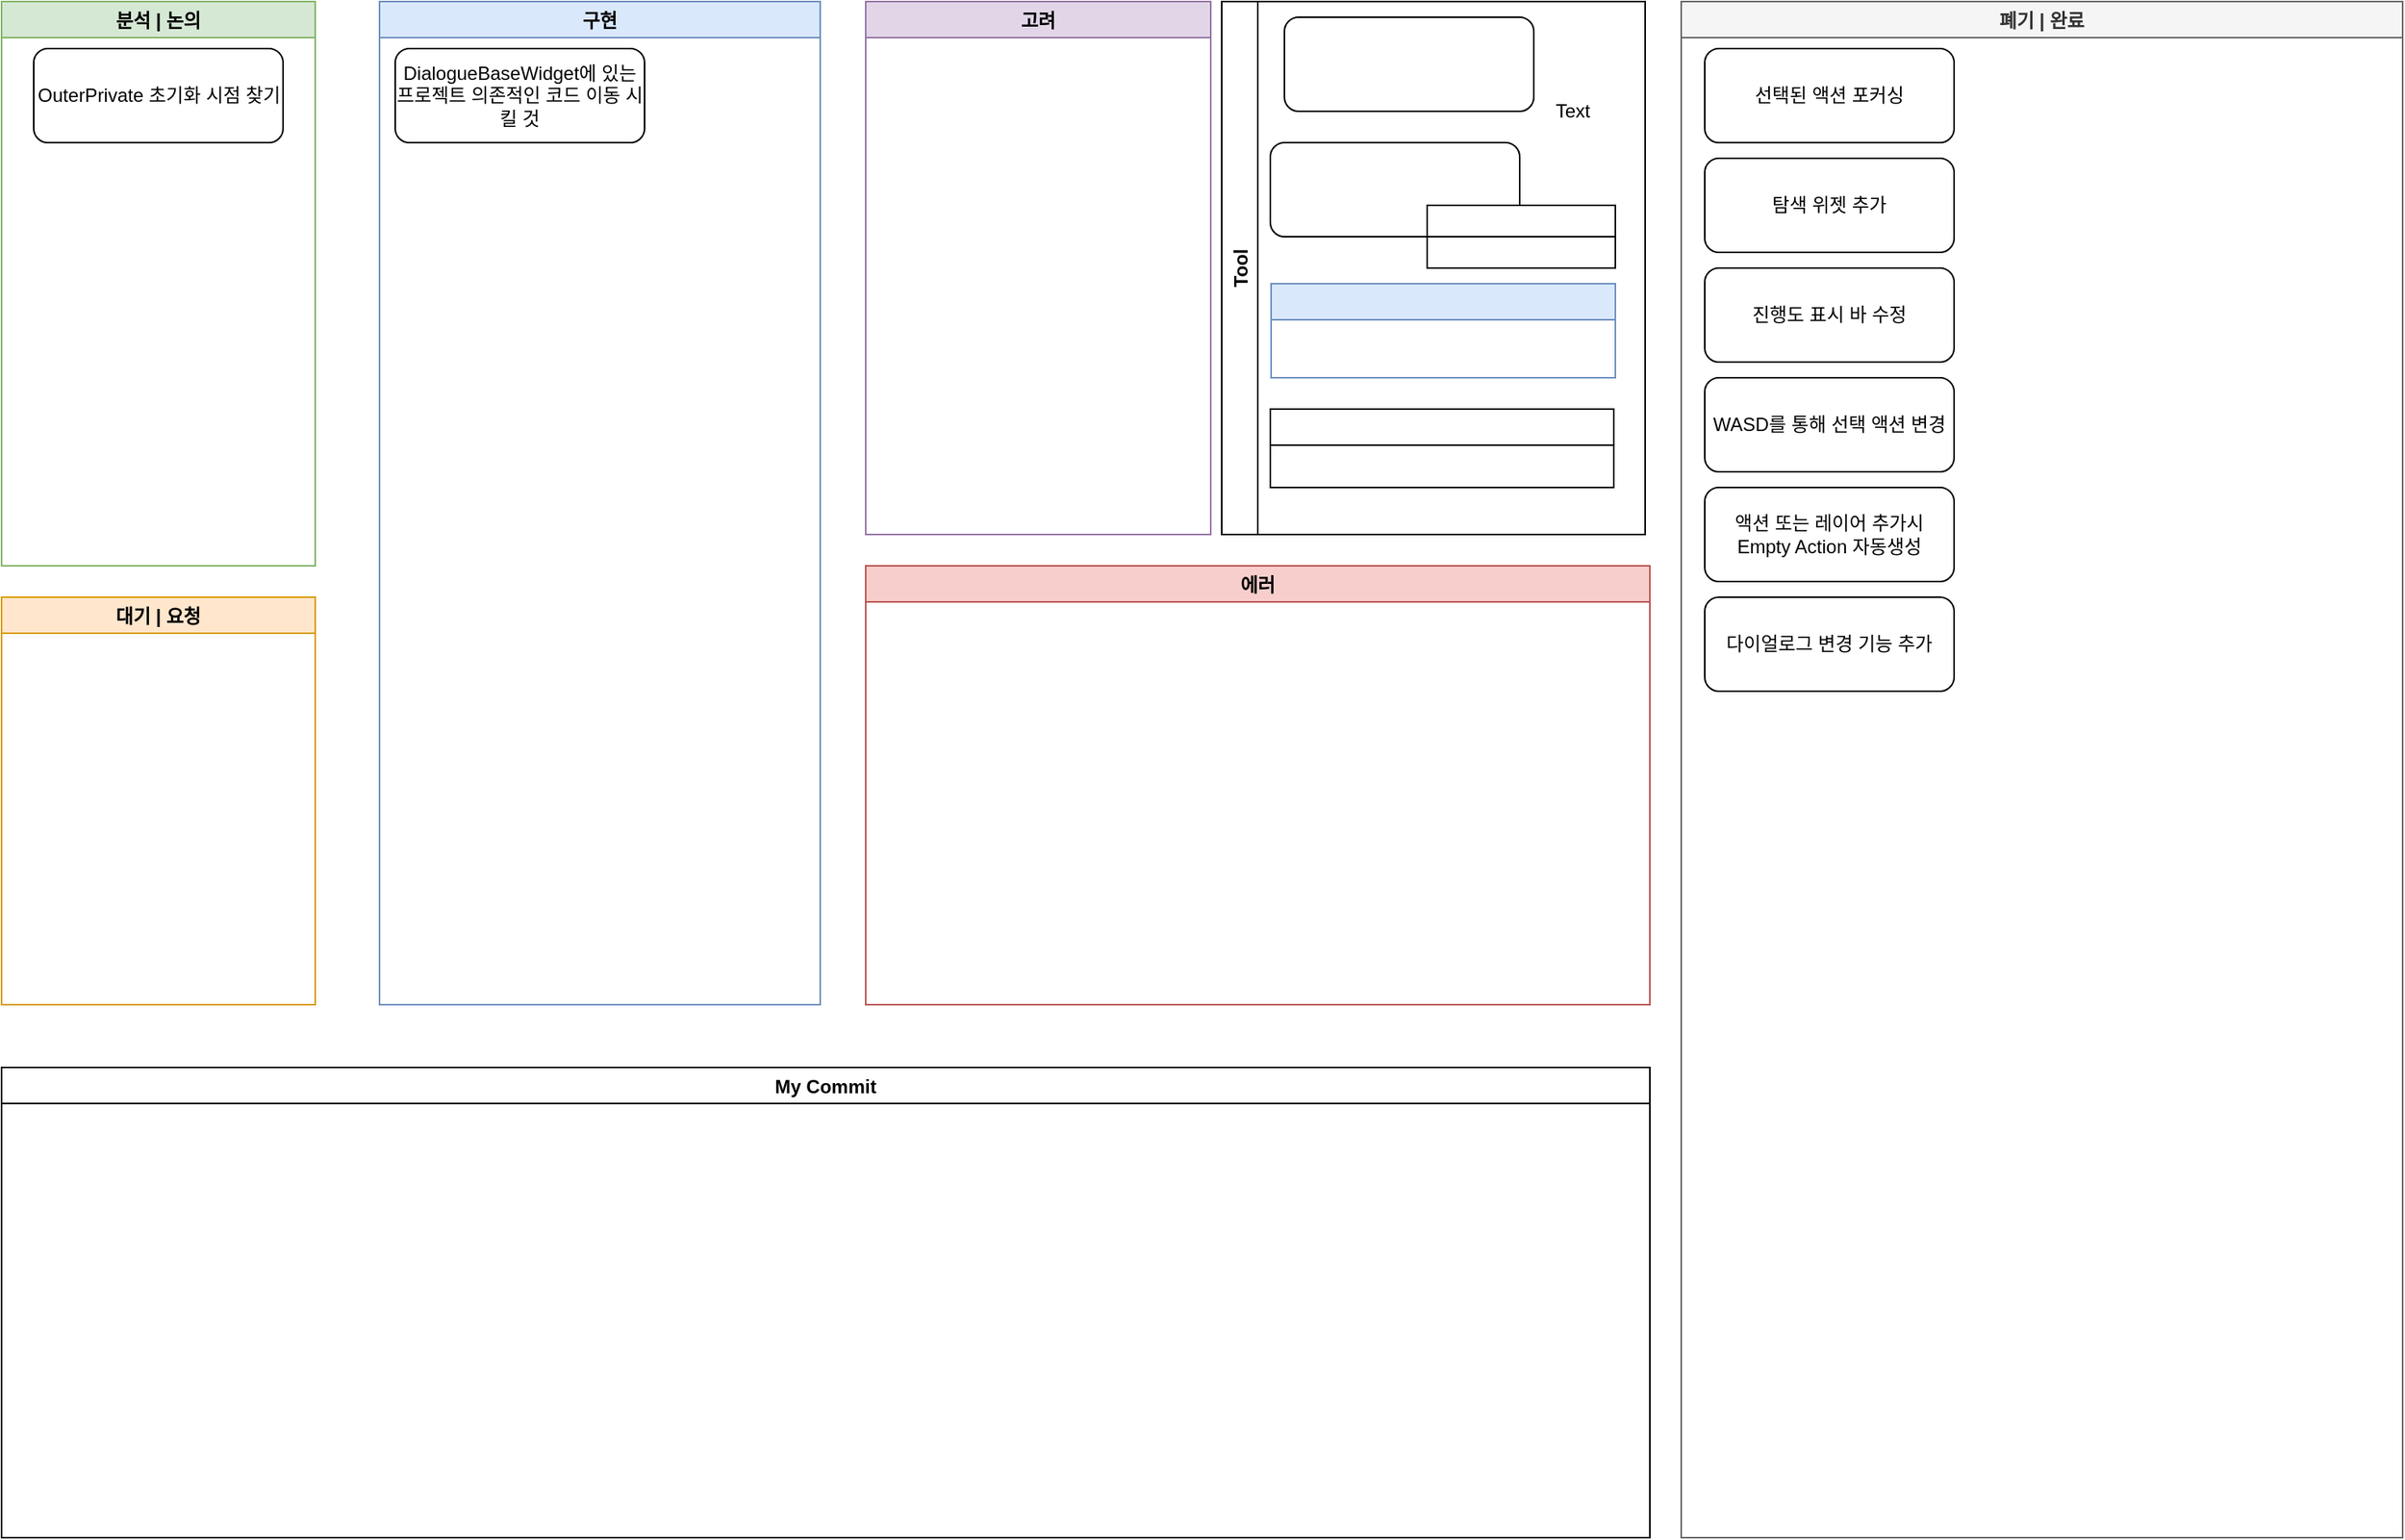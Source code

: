 <mxfile version="15.5.9" type="device"><diagram id="sQ8EXhfYu_Z4RW1TYD9f" name="Page-1"><mxGraphModel dx="1422" dy="762" grid="1" gridSize="10" guides="1" tooltips="1" connect="1" arrows="1" fold="1" page="1" pageScale="1" pageWidth="827" pageHeight="1169" math="0" shadow="0"><root><mxCell id="0"/><mxCell id="1" parent="0"/><mxCell id="wOnGFkAYj0Utu0_wV-MN-16" value="구현" style="swimlane;fillColor=#dae8fc;strokeColor=#6c8ebf;" parent="1" vertex="1"><mxGeometry x="290" y="50" width="281" height="640" as="geometry"/></mxCell><mxCell id="HhCp5bAyaU2a7FvYHvNe-1" value="DialogueBaseWidget에 있는 프로젝트 의존적인 코드 이동 시킬 것" style="rounded=1;whiteSpace=wrap;html=1;" parent="wOnGFkAYj0Utu0_wV-MN-16" vertex="1"><mxGeometry x="10" y="30" width="159" height="60" as="geometry"/></mxCell><mxCell id="wOnGFkAYj0Utu0_wV-MN-17" value="분석 | 논의" style="swimlane;strokeColor=#82b366;fillColor=#D5E8D4;" parent="1" vertex="1"><mxGeometry x="49" y="50" width="200" height="360" as="geometry"/></mxCell><mxCell id="lwPaKuRbPRr6uR4jAGTN-13" value="OuterPrivate 초기화 시점 찾기" style="rounded=1;whiteSpace=wrap;html=1;" parent="wOnGFkAYj0Utu0_wV-MN-17" vertex="1"><mxGeometry x="20.5" y="30" width="159" height="60" as="geometry"/></mxCell><mxCell id="wOnGFkAYj0Utu0_wV-MN-18" value="고려" style="swimlane;fillColor=#e1d5e7;strokeColor=#9673a6;" parent="1" vertex="1"><mxGeometry x="600" y="50" width="220" height="340" as="geometry"/></mxCell><mxCell id="MTrl5ynQiznJmTlUDSWs-4" value="대기 | 요청" style="swimlane;strokeColor=#d79b00;fillColor=#ffe6cc;" parent="1" vertex="1"><mxGeometry x="49" y="430" width="200" height="260" as="geometry"/></mxCell><mxCell id="9A0mLHsorhuxDrabdEOj-9" value="에러" style="swimlane;fillColor=#f8cecc;strokeColor=#b85450;" parent="1" vertex="1"><mxGeometry x="600" y="410" width="500" height="280" as="geometry"/></mxCell><mxCell id="hDPYIisuoytdxOGGVnbc-3" value="폐기 | 완료" style="swimlane;strokeColor=#666666;fillColor=#f5f5f5;fontColor=#333333;" parent="1" vertex="1"><mxGeometry x="1120" y="50" width="460" height="980" as="geometry"/></mxCell><mxCell id="dXj6saH3smWJqcKDuyGU-1" value="선택된 액션 포커싱" style="rounded=1;whiteSpace=wrap;html=1;" parent="hDPYIisuoytdxOGGVnbc-3" vertex="1"><mxGeometry x="15" y="30" width="159" height="60" as="geometry"/></mxCell><mxCell id="0PK8Xxotu-AW9bvvwrs6-1" value="탐색 위젯 추가" style="rounded=1;whiteSpace=wrap;html=1;" parent="hDPYIisuoytdxOGGVnbc-3" vertex="1"><mxGeometry x="15" y="100" width="159" height="60" as="geometry"/></mxCell><mxCell id="lwPaKuRbPRr6uR4jAGTN-5" value="진행도 표시 바 수정" style="rounded=1;whiteSpace=wrap;html=1;" parent="hDPYIisuoytdxOGGVnbc-3" vertex="1"><mxGeometry x="15" y="170" width="159" height="60" as="geometry"/></mxCell><mxCell id="dXj6saH3smWJqcKDuyGU-2" value="WASD를 통해 선택 액션 변경" style="rounded=1;whiteSpace=wrap;html=1;" parent="hDPYIisuoytdxOGGVnbc-3" vertex="1"><mxGeometry x="15" y="240" width="159" height="60" as="geometry"/></mxCell><mxCell id="475E-KhLen9UFLIVENfY-2" value="액션 또는 레이어 추가시 Empty Action 자동생성" style="rounded=1;whiteSpace=wrap;html=1;" vertex="1" parent="hDPYIisuoytdxOGGVnbc-3"><mxGeometry x="15" y="310" width="159" height="60" as="geometry"/></mxCell><mxCell id="475E-KhLen9UFLIVENfY-1" value="다이얼로그 변경 기능 추가" style="rounded=1;whiteSpace=wrap;html=1;" vertex="1" parent="hDPYIisuoytdxOGGVnbc-3"><mxGeometry x="15" y="380" width="159" height="60" as="geometry"/></mxCell><mxCell id="6kkVd8V_ymKgZ0_L0vxy-3" value="My Commit" style="swimlane;" parent="1" vertex="1"><mxGeometry x="49" y="730" width="1051" height="300" as="geometry"><mxRectangle x="49" y="720" width="100" height="23" as="alternateBounds"/></mxGeometry></mxCell><mxCell id="oumLD8d3DvaTa1NXrWpt-27" value="Tool" style="swimlane;horizontal=0;" parent="1" vertex="1"><mxGeometry x="827" y="50" width="270" height="340" as="geometry"/></mxCell><mxCell id="oumLD8d3DvaTa1NXrWpt-25" value="" style="rounded=1;whiteSpace=wrap;html=1;" parent="oumLD8d3DvaTa1NXrWpt-27" vertex="1"><mxGeometry x="40" y="10" width="159" height="60" as="geometry"/></mxCell><mxCell id="oumLD8d3DvaTa1NXrWpt-31" value="" style="group" parent="oumLD8d3DvaTa1NXrWpt-27" vertex="1" connectable="0"><mxGeometry x="31" y="90" width="220" height="80" as="geometry"/></mxCell><mxCell id="oumLD8d3DvaTa1NXrWpt-28" value="" style="rounded=1;whiteSpace=wrap;html=1;" parent="oumLD8d3DvaTa1NXrWpt-31" vertex="1"><mxGeometry width="159" height="60" as="geometry"/></mxCell><mxCell id="oumLD8d3DvaTa1NXrWpt-29" value="" style="rounded=0;whiteSpace=wrap;html=1;" parent="oumLD8d3DvaTa1NXrWpt-31" vertex="1"><mxGeometry x="100" y="60" width="120" height="20" as="geometry"/></mxCell><mxCell id="oumLD8d3DvaTa1NXrWpt-30" value="" style="rounded=0;whiteSpace=wrap;html=1;" parent="oumLD8d3DvaTa1NXrWpt-31" vertex="1"><mxGeometry x="100" y="40" width="120" height="20" as="geometry"/></mxCell><mxCell id="oumLD8d3DvaTa1NXrWpt-32" value="" style="swimlane;fillColor=#dae8fc;strokeColor=#6c8ebf;" parent="oumLD8d3DvaTa1NXrWpt-27" vertex="1"><mxGeometry x="31.5" y="180" width="219.5" height="60" as="geometry"/></mxCell><mxCell id="oumLD8d3DvaTa1NXrWpt-34" value="" style="swimlane;" parent="oumLD8d3DvaTa1NXrWpt-27" vertex="1"><mxGeometry x="31" y="260" width="219" height="50" as="geometry"/></mxCell><mxCell id="Fb32EvJjGHJRLybvlaYY-3" value="Text" style="text;html=1;align=left;verticalAlign=middle;resizable=0;points=[];autosize=1;strokeColor=none;" parent="oumLD8d3DvaTa1NXrWpt-27" vertex="1"><mxGeometry x="211" y="60" width="40" height="20" as="geometry"/></mxCell></root></mxGraphModel></diagram></mxfile>
